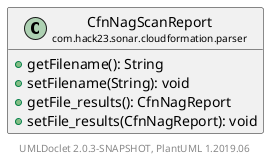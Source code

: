 @startuml
    set namespaceSeparator none
    hide empty fields
    hide empty methods

    class "<size:14>CfnNagScanReport\n<size:10>com.hack23.sonar.cloudformation.parser" as com.hack23.sonar.cloudformation.parser.CfnNagScanReport [[CfnNagScanReport.html]] {
        +getFilename(): String
        +setFilename(String): void
        +getFile_results(): CfnNagReport
        +setFile_results(CfnNagReport): void
    }

    center footer UMLDoclet 2.0.3-SNAPSHOT, PlantUML 1.2019.06
@enduml
